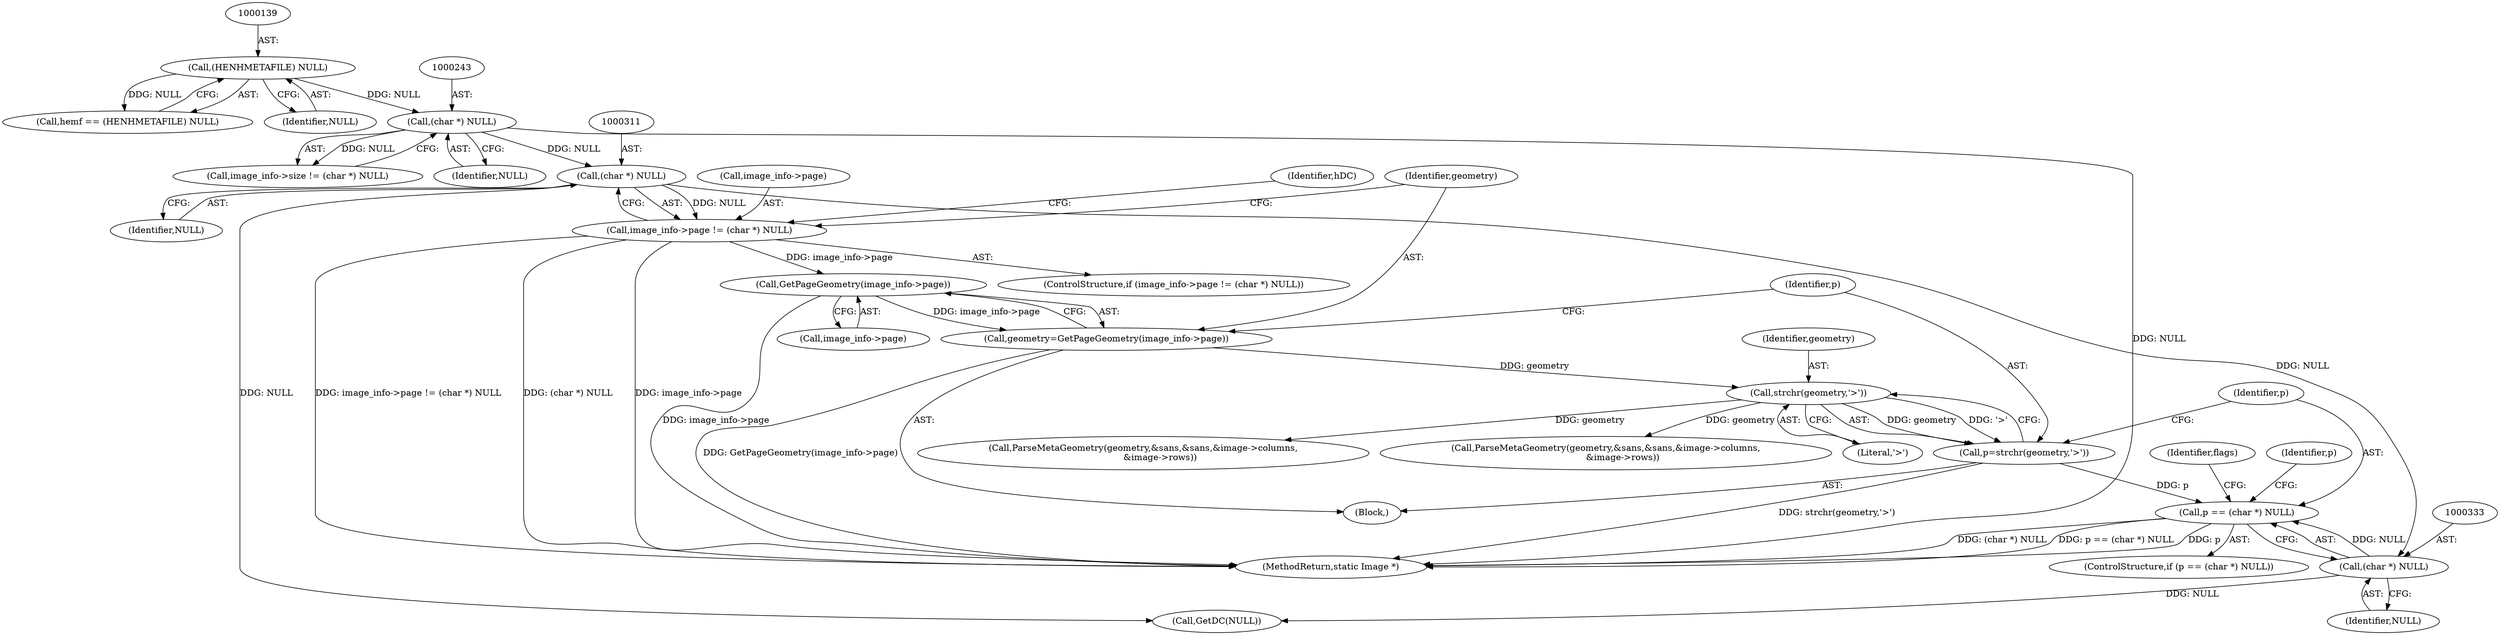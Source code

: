 digraph "0_ImageMagick_f6e9d0d9955e85bdd7540b251cd50d598dacc5e6_15@pointer" {
"1000330" [label="(Call,p == (char *) NULL)"];
"1000324" [label="(Call,p=strchr(geometry,'>'))"];
"1000326" [label="(Call,strchr(geometry,'>'))"];
"1000318" [label="(Call,geometry=GetPageGeometry(image_info->page))"];
"1000320" [label="(Call,GetPageGeometry(image_info->page))"];
"1000306" [label="(Call,image_info->page != (char *) NULL)"];
"1000310" [label="(Call,(char *) NULL)"];
"1000242" [label="(Call,(char *) NULL)"];
"1000138" [label="(Call,(HENHMETAFILE) NULL)"];
"1000332" [label="(Call,(char *) NULL)"];
"1000140" [label="(Identifier,NULL)"];
"1000328" [label="(Literal,'>')"];
"1000242" [label="(Call,(char *) NULL)"];
"1000310" [label="(Call,(char *) NULL)"];
"1000809" [label="(MethodReturn,static Image *)"];
"1000321" [label="(Call,image_info->page)"];
"1000329" [label="(ControlStructure,if (p == (char *) NULL))"];
"1000332" [label="(Call,(char *) NULL)"];
"1000307" [label="(Call,image_info->page)"];
"1000318" [label="(Call,geometry=GetPageGeometry(image_info->page))"];
"1000474" [label="(Identifier,hDC)"];
"1000324" [label="(Call,p=strchr(geometry,'>'))"];
"1000327" [label="(Identifier,geometry)"];
"1000325" [label="(Identifier,p)"];
"1000313" [label="(Block,)"];
"1000404" [label="(Call,ParseMetaGeometry(geometry,&sans,&sans,&image->columns,\n            &image->rows))"];
"1000338" [label="(Call,ParseMetaGeometry(geometry,&sans,&sans,&image->columns,\n            &image->rows))"];
"1000400" [label="(Identifier,p)"];
"1000331" [label="(Identifier,p)"];
"1000330" [label="(Call,p == (char *) NULL)"];
"1000306" [label="(Call,image_info->page != (char *) NULL)"];
"1000244" [label="(Identifier,NULL)"];
"1000136" [label="(Call,hemf == (HENHMETAFILE) NULL)"];
"1000326" [label="(Call,strchr(geometry,'>'))"];
"1000334" [label="(Identifier,NULL)"];
"1000138" [label="(Call,(HENHMETAFILE) NULL)"];
"1000312" [label="(Identifier,NULL)"];
"1000305" [label="(ControlStructure,if (image_info->page != (char *) NULL))"];
"1000475" [label="(Call,GetDC(NULL))"];
"1000337" [label="(Identifier,flags)"];
"1000238" [label="(Call,image_info->size != (char *) NULL)"];
"1000320" [label="(Call,GetPageGeometry(image_info->page))"];
"1000319" [label="(Identifier,geometry)"];
"1000330" -> "1000329"  [label="AST: "];
"1000330" -> "1000332"  [label="CFG: "];
"1000331" -> "1000330"  [label="AST: "];
"1000332" -> "1000330"  [label="AST: "];
"1000337" -> "1000330"  [label="CFG: "];
"1000400" -> "1000330"  [label="CFG: "];
"1000330" -> "1000809"  [label="DDG: p"];
"1000330" -> "1000809"  [label="DDG: (char *) NULL"];
"1000330" -> "1000809"  [label="DDG: p == (char *) NULL"];
"1000324" -> "1000330"  [label="DDG: p"];
"1000332" -> "1000330"  [label="DDG: NULL"];
"1000324" -> "1000313"  [label="AST: "];
"1000324" -> "1000326"  [label="CFG: "];
"1000325" -> "1000324"  [label="AST: "];
"1000326" -> "1000324"  [label="AST: "];
"1000331" -> "1000324"  [label="CFG: "];
"1000324" -> "1000809"  [label="DDG: strchr(geometry,'>')"];
"1000326" -> "1000324"  [label="DDG: geometry"];
"1000326" -> "1000324"  [label="DDG: '>'"];
"1000326" -> "1000328"  [label="CFG: "];
"1000327" -> "1000326"  [label="AST: "];
"1000328" -> "1000326"  [label="AST: "];
"1000318" -> "1000326"  [label="DDG: geometry"];
"1000326" -> "1000338"  [label="DDG: geometry"];
"1000326" -> "1000404"  [label="DDG: geometry"];
"1000318" -> "1000313"  [label="AST: "];
"1000318" -> "1000320"  [label="CFG: "];
"1000319" -> "1000318"  [label="AST: "];
"1000320" -> "1000318"  [label="AST: "];
"1000325" -> "1000318"  [label="CFG: "];
"1000318" -> "1000809"  [label="DDG: GetPageGeometry(image_info->page)"];
"1000320" -> "1000318"  [label="DDG: image_info->page"];
"1000320" -> "1000321"  [label="CFG: "];
"1000321" -> "1000320"  [label="AST: "];
"1000320" -> "1000809"  [label="DDG: image_info->page"];
"1000306" -> "1000320"  [label="DDG: image_info->page"];
"1000306" -> "1000305"  [label="AST: "];
"1000306" -> "1000310"  [label="CFG: "];
"1000307" -> "1000306"  [label="AST: "];
"1000310" -> "1000306"  [label="AST: "];
"1000319" -> "1000306"  [label="CFG: "];
"1000474" -> "1000306"  [label="CFG: "];
"1000306" -> "1000809"  [label="DDG: (char *) NULL"];
"1000306" -> "1000809"  [label="DDG: image_info->page"];
"1000306" -> "1000809"  [label="DDG: image_info->page != (char *) NULL"];
"1000310" -> "1000306"  [label="DDG: NULL"];
"1000310" -> "1000312"  [label="CFG: "];
"1000311" -> "1000310"  [label="AST: "];
"1000312" -> "1000310"  [label="AST: "];
"1000242" -> "1000310"  [label="DDG: NULL"];
"1000310" -> "1000332"  [label="DDG: NULL"];
"1000310" -> "1000475"  [label="DDG: NULL"];
"1000242" -> "1000238"  [label="AST: "];
"1000242" -> "1000244"  [label="CFG: "];
"1000243" -> "1000242"  [label="AST: "];
"1000244" -> "1000242"  [label="AST: "];
"1000238" -> "1000242"  [label="CFG: "];
"1000242" -> "1000809"  [label="DDG: NULL"];
"1000242" -> "1000238"  [label="DDG: NULL"];
"1000138" -> "1000242"  [label="DDG: NULL"];
"1000138" -> "1000136"  [label="AST: "];
"1000138" -> "1000140"  [label="CFG: "];
"1000139" -> "1000138"  [label="AST: "];
"1000140" -> "1000138"  [label="AST: "];
"1000136" -> "1000138"  [label="CFG: "];
"1000138" -> "1000136"  [label="DDG: NULL"];
"1000332" -> "1000334"  [label="CFG: "];
"1000333" -> "1000332"  [label="AST: "];
"1000334" -> "1000332"  [label="AST: "];
"1000332" -> "1000475"  [label="DDG: NULL"];
}
